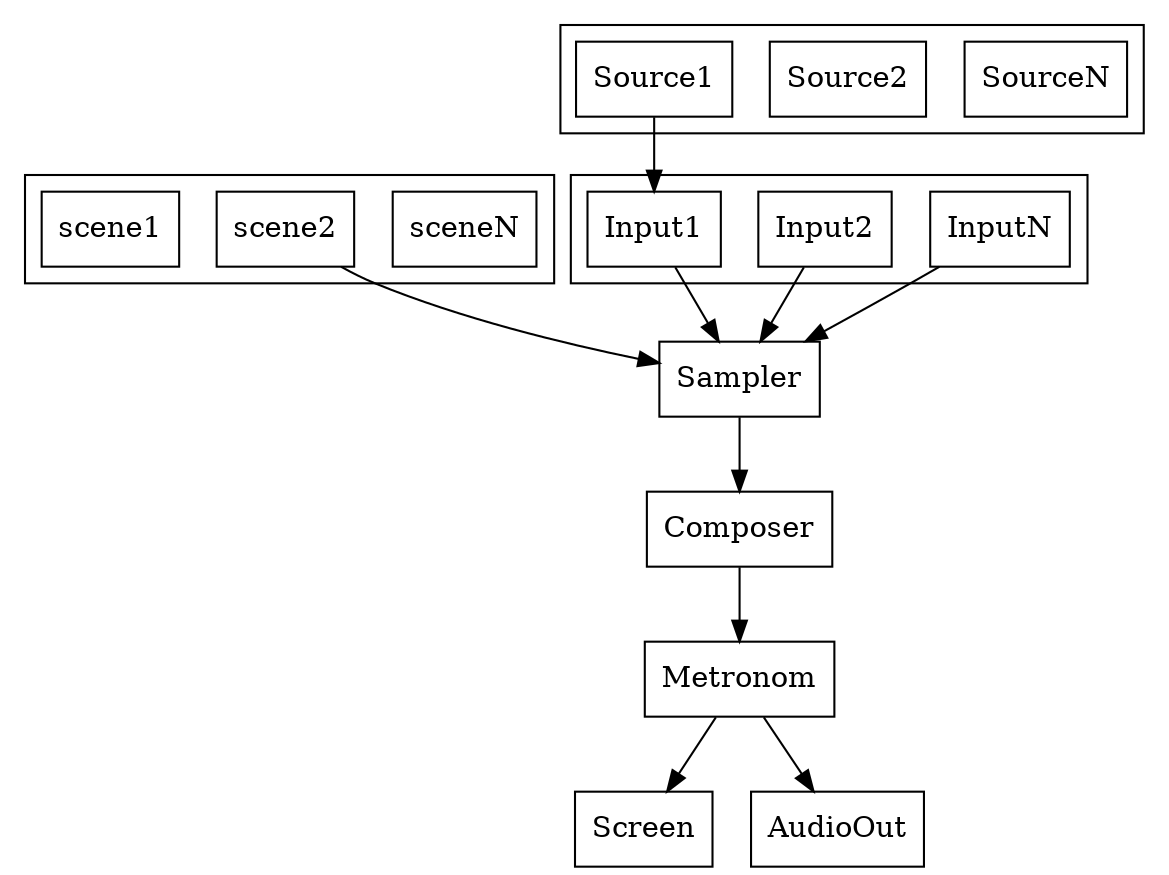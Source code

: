 digraph G {

 node [shape=box];

 subgraph cluster2 {
  InputN; Input2; Input1;
 }
 
 subgraph cluster1 {
  SourceN; Source2; Source1;
 }

 subgraph cluster0 {
  sceneN; scene2; scene1;
 }

 Sampler -> Composer [arrowhead=normal];
 
 Source1 -> Input1;

 Input1 -> Sampler;
 Input2 -> Sampler;
 InputN -> Sampler;

 scene2 -> Sampler [ltail=cluster0, lhead=cluster1];
 

 Composer -> Metronom;
 Metronom -> Screen;
 Metronom -> AudioOut

}